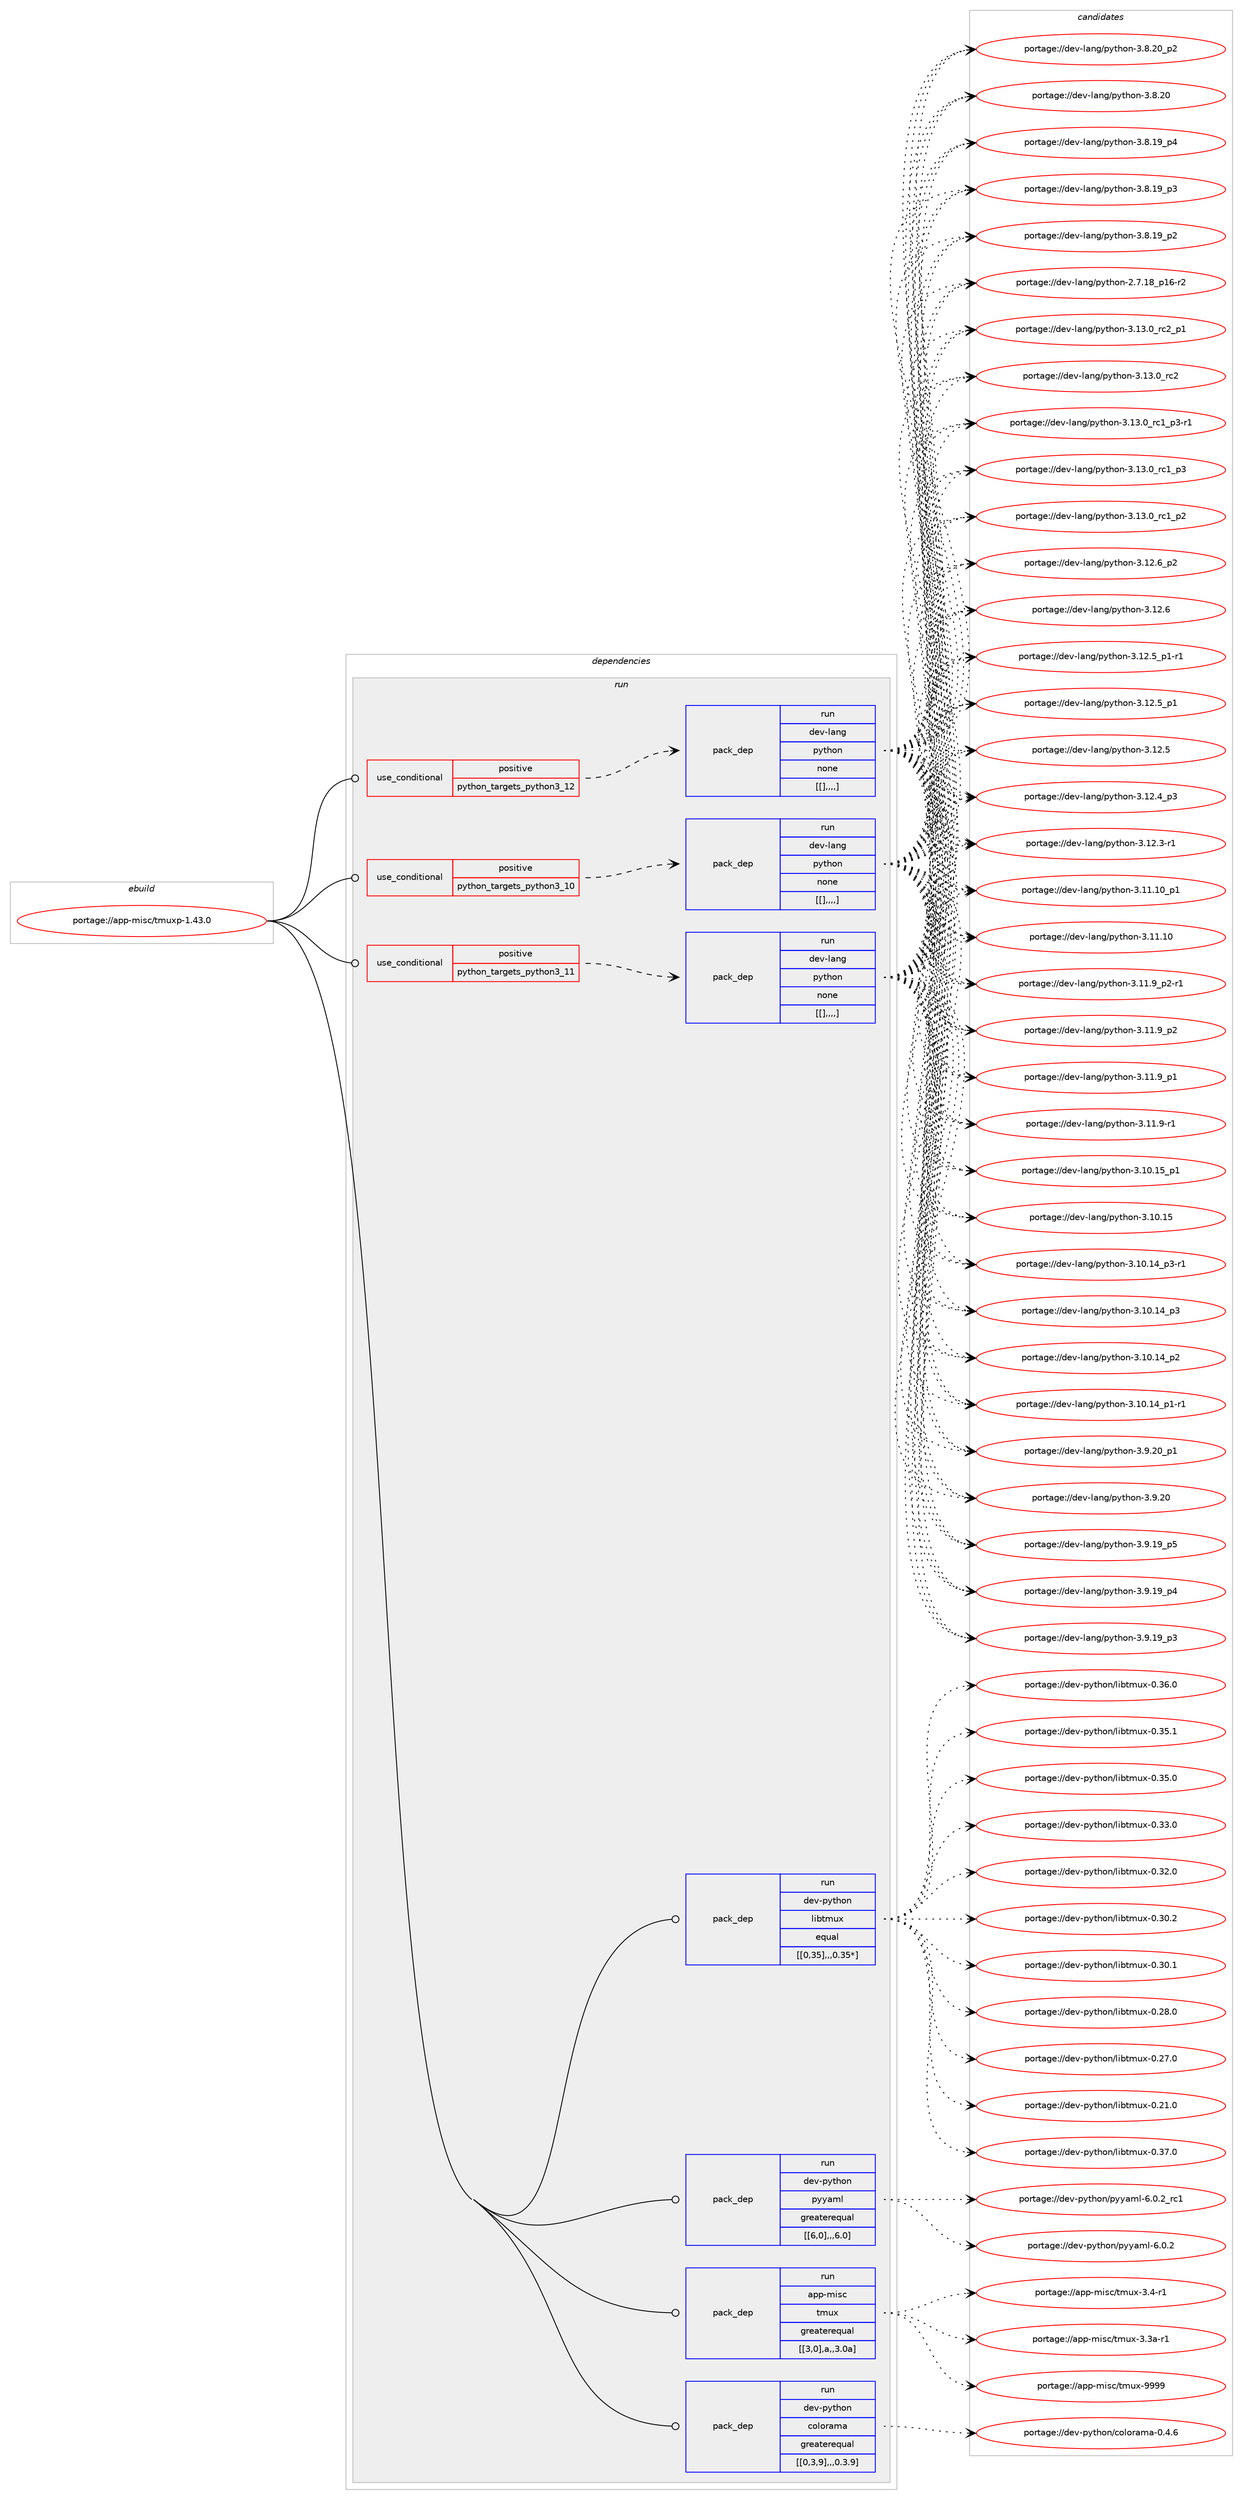 digraph prolog {

# *************
# Graph options
# *************

newrank=true;
concentrate=true;
compound=true;
graph [rankdir=LR,fontname=Helvetica,fontsize=10,ranksep=1.5];#, ranksep=2.5, nodesep=0.2];
edge  [arrowhead=vee];
node  [fontname=Helvetica,fontsize=10];

# **********
# The ebuild
# **********

subgraph cluster_leftcol {
color=gray;
label=<<i>ebuild</i>>;
id [label="portage://app-misc/tmuxp-1.43.0", color=red, width=4, href="../app-misc/tmuxp-1.43.0.svg"];
}

# ****************
# The dependencies
# ****************

subgraph cluster_midcol {
color=gray;
label=<<i>dependencies</i>>;
subgraph cluster_compile {
fillcolor="#eeeeee";
style=filled;
label=<<i>compile</i>>;
}
subgraph cluster_compileandrun {
fillcolor="#eeeeee";
style=filled;
label=<<i>compile and run</i>>;
}
subgraph cluster_run {
fillcolor="#eeeeee";
style=filled;
label=<<i>run</i>>;
subgraph cond13158 {
dependency44947 [label=<<TABLE BORDER="0" CELLBORDER="1" CELLSPACING="0" CELLPADDING="4"><TR><TD ROWSPAN="3" CELLPADDING="10">use_conditional</TD></TR><TR><TD>positive</TD></TR><TR><TD>python_targets_python3_10</TD></TR></TABLE>>, shape=none, color=red];
subgraph pack31389 {
dependency44948 [label=<<TABLE BORDER="0" CELLBORDER="1" CELLSPACING="0" CELLPADDING="4" WIDTH="220"><TR><TD ROWSPAN="6" CELLPADDING="30">pack_dep</TD></TR><TR><TD WIDTH="110">run</TD></TR><TR><TD>dev-lang</TD></TR><TR><TD>python</TD></TR><TR><TD>none</TD></TR><TR><TD>[[],,,,]</TD></TR></TABLE>>, shape=none, color=blue];
}
dependency44947:e -> dependency44948:w [weight=20,style="dashed",arrowhead="vee"];
}
id:e -> dependency44947:w [weight=20,style="solid",arrowhead="odot"];
subgraph cond13159 {
dependency44949 [label=<<TABLE BORDER="0" CELLBORDER="1" CELLSPACING="0" CELLPADDING="4"><TR><TD ROWSPAN="3" CELLPADDING="10">use_conditional</TD></TR><TR><TD>positive</TD></TR><TR><TD>python_targets_python3_11</TD></TR></TABLE>>, shape=none, color=red];
subgraph pack31390 {
dependency44950 [label=<<TABLE BORDER="0" CELLBORDER="1" CELLSPACING="0" CELLPADDING="4" WIDTH="220"><TR><TD ROWSPAN="6" CELLPADDING="30">pack_dep</TD></TR><TR><TD WIDTH="110">run</TD></TR><TR><TD>dev-lang</TD></TR><TR><TD>python</TD></TR><TR><TD>none</TD></TR><TR><TD>[[],,,,]</TD></TR></TABLE>>, shape=none, color=blue];
}
dependency44949:e -> dependency44950:w [weight=20,style="dashed",arrowhead="vee"];
}
id:e -> dependency44949:w [weight=20,style="solid",arrowhead="odot"];
subgraph cond13160 {
dependency44951 [label=<<TABLE BORDER="0" CELLBORDER="1" CELLSPACING="0" CELLPADDING="4"><TR><TD ROWSPAN="3" CELLPADDING="10">use_conditional</TD></TR><TR><TD>positive</TD></TR><TR><TD>python_targets_python3_12</TD></TR></TABLE>>, shape=none, color=red];
subgraph pack31391 {
dependency44952 [label=<<TABLE BORDER="0" CELLBORDER="1" CELLSPACING="0" CELLPADDING="4" WIDTH="220"><TR><TD ROWSPAN="6" CELLPADDING="30">pack_dep</TD></TR><TR><TD WIDTH="110">run</TD></TR><TR><TD>dev-lang</TD></TR><TR><TD>python</TD></TR><TR><TD>none</TD></TR><TR><TD>[[],,,,]</TD></TR></TABLE>>, shape=none, color=blue];
}
dependency44951:e -> dependency44952:w [weight=20,style="dashed",arrowhead="vee"];
}
id:e -> dependency44951:w [weight=20,style="solid",arrowhead="odot"];
subgraph pack31392 {
dependency44953 [label=<<TABLE BORDER="0" CELLBORDER="1" CELLSPACING="0" CELLPADDING="4" WIDTH="220"><TR><TD ROWSPAN="6" CELLPADDING="30">pack_dep</TD></TR><TR><TD WIDTH="110">run</TD></TR><TR><TD>app-misc</TD></TR><TR><TD>tmux</TD></TR><TR><TD>greaterequal</TD></TR><TR><TD>[[3,0],a,,3.0a]</TD></TR></TABLE>>, shape=none, color=blue];
}
id:e -> dependency44953:w [weight=20,style="solid",arrowhead="odot"];
subgraph pack31393 {
dependency44954 [label=<<TABLE BORDER="0" CELLBORDER="1" CELLSPACING="0" CELLPADDING="4" WIDTH="220"><TR><TD ROWSPAN="6" CELLPADDING="30">pack_dep</TD></TR><TR><TD WIDTH="110">run</TD></TR><TR><TD>dev-python</TD></TR><TR><TD>colorama</TD></TR><TR><TD>greaterequal</TD></TR><TR><TD>[[0,3,9],,,0.3.9]</TD></TR></TABLE>>, shape=none, color=blue];
}
id:e -> dependency44954:w [weight=20,style="solid",arrowhead="odot"];
subgraph pack31394 {
dependency44955 [label=<<TABLE BORDER="0" CELLBORDER="1" CELLSPACING="0" CELLPADDING="4" WIDTH="220"><TR><TD ROWSPAN="6" CELLPADDING="30">pack_dep</TD></TR><TR><TD WIDTH="110">run</TD></TR><TR><TD>dev-python</TD></TR><TR><TD>libtmux</TD></TR><TR><TD>equal</TD></TR><TR><TD>[[0,35],,,0.35*]</TD></TR></TABLE>>, shape=none, color=blue];
}
id:e -> dependency44955:w [weight=20,style="solid",arrowhead="odot"];
subgraph pack31395 {
dependency44956 [label=<<TABLE BORDER="0" CELLBORDER="1" CELLSPACING="0" CELLPADDING="4" WIDTH="220"><TR><TD ROWSPAN="6" CELLPADDING="30">pack_dep</TD></TR><TR><TD WIDTH="110">run</TD></TR><TR><TD>dev-python</TD></TR><TR><TD>pyyaml</TD></TR><TR><TD>greaterequal</TD></TR><TR><TD>[[6,0],,,6.0]</TD></TR></TABLE>>, shape=none, color=blue];
}
id:e -> dependency44956:w [weight=20,style="solid",arrowhead="odot"];
}
}

# **************
# The candidates
# **************

subgraph cluster_choices {
rank=same;
color=gray;
label=<<i>candidates</i>>;

subgraph choice31389 {
color=black;
nodesep=1;
choice100101118451089711010347112121116104111110455146495146489511499509511249 [label="portage://dev-lang/python-3.13.0_rc2_p1", color=red, width=4,href="../dev-lang/python-3.13.0_rc2_p1.svg"];
choice10010111845108971101034711212111610411111045514649514648951149950 [label="portage://dev-lang/python-3.13.0_rc2", color=red, width=4,href="../dev-lang/python-3.13.0_rc2.svg"];
choice1001011184510897110103471121211161041111104551464951464895114994995112514511449 [label="portage://dev-lang/python-3.13.0_rc1_p3-r1", color=red, width=4,href="../dev-lang/python-3.13.0_rc1_p3-r1.svg"];
choice100101118451089711010347112121116104111110455146495146489511499499511251 [label="portage://dev-lang/python-3.13.0_rc1_p3", color=red, width=4,href="../dev-lang/python-3.13.0_rc1_p3.svg"];
choice100101118451089711010347112121116104111110455146495146489511499499511250 [label="portage://dev-lang/python-3.13.0_rc1_p2", color=red, width=4,href="../dev-lang/python-3.13.0_rc1_p2.svg"];
choice100101118451089711010347112121116104111110455146495046549511250 [label="portage://dev-lang/python-3.12.6_p2", color=red, width=4,href="../dev-lang/python-3.12.6_p2.svg"];
choice10010111845108971101034711212111610411111045514649504654 [label="portage://dev-lang/python-3.12.6", color=red, width=4,href="../dev-lang/python-3.12.6.svg"];
choice1001011184510897110103471121211161041111104551464950465395112494511449 [label="portage://dev-lang/python-3.12.5_p1-r1", color=red, width=4,href="../dev-lang/python-3.12.5_p1-r1.svg"];
choice100101118451089711010347112121116104111110455146495046539511249 [label="portage://dev-lang/python-3.12.5_p1", color=red, width=4,href="../dev-lang/python-3.12.5_p1.svg"];
choice10010111845108971101034711212111610411111045514649504653 [label="portage://dev-lang/python-3.12.5", color=red, width=4,href="../dev-lang/python-3.12.5.svg"];
choice100101118451089711010347112121116104111110455146495046529511251 [label="portage://dev-lang/python-3.12.4_p3", color=red, width=4,href="../dev-lang/python-3.12.4_p3.svg"];
choice100101118451089711010347112121116104111110455146495046514511449 [label="portage://dev-lang/python-3.12.3-r1", color=red, width=4,href="../dev-lang/python-3.12.3-r1.svg"];
choice10010111845108971101034711212111610411111045514649494649489511249 [label="portage://dev-lang/python-3.11.10_p1", color=red, width=4,href="../dev-lang/python-3.11.10_p1.svg"];
choice1001011184510897110103471121211161041111104551464949464948 [label="portage://dev-lang/python-3.11.10", color=red, width=4,href="../dev-lang/python-3.11.10.svg"];
choice1001011184510897110103471121211161041111104551464949465795112504511449 [label="portage://dev-lang/python-3.11.9_p2-r1", color=red, width=4,href="../dev-lang/python-3.11.9_p2-r1.svg"];
choice100101118451089711010347112121116104111110455146494946579511250 [label="portage://dev-lang/python-3.11.9_p2", color=red, width=4,href="../dev-lang/python-3.11.9_p2.svg"];
choice100101118451089711010347112121116104111110455146494946579511249 [label="portage://dev-lang/python-3.11.9_p1", color=red, width=4,href="../dev-lang/python-3.11.9_p1.svg"];
choice100101118451089711010347112121116104111110455146494946574511449 [label="portage://dev-lang/python-3.11.9-r1", color=red, width=4,href="../dev-lang/python-3.11.9-r1.svg"];
choice10010111845108971101034711212111610411111045514649484649539511249 [label="portage://dev-lang/python-3.10.15_p1", color=red, width=4,href="../dev-lang/python-3.10.15_p1.svg"];
choice1001011184510897110103471121211161041111104551464948464953 [label="portage://dev-lang/python-3.10.15", color=red, width=4,href="../dev-lang/python-3.10.15.svg"];
choice100101118451089711010347112121116104111110455146494846495295112514511449 [label="portage://dev-lang/python-3.10.14_p3-r1", color=red, width=4,href="../dev-lang/python-3.10.14_p3-r1.svg"];
choice10010111845108971101034711212111610411111045514649484649529511251 [label="portage://dev-lang/python-3.10.14_p3", color=red, width=4,href="../dev-lang/python-3.10.14_p3.svg"];
choice10010111845108971101034711212111610411111045514649484649529511250 [label="portage://dev-lang/python-3.10.14_p2", color=red, width=4,href="../dev-lang/python-3.10.14_p2.svg"];
choice100101118451089711010347112121116104111110455146494846495295112494511449 [label="portage://dev-lang/python-3.10.14_p1-r1", color=red, width=4,href="../dev-lang/python-3.10.14_p1-r1.svg"];
choice100101118451089711010347112121116104111110455146574650489511249 [label="portage://dev-lang/python-3.9.20_p1", color=red, width=4,href="../dev-lang/python-3.9.20_p1.svg"];
choice10010111845108971101034711212111610411111045514657465048 [label="portage://dev-lang/python-3.9.20", color=red, width=4,href="../dev-lang/python-3.9.20.svg"];
choice100101118451089711010347112121116104111110455146574649579511253 [label="portage://dev-lang/python-3.9.19_p5", color=red, width=4,href="../dev-lang/python-3.9.19_p5.svg"];
choice100101118451089711010347112121116104111110455146574649579511252 [label="portage://dev-lang/python-3.9.19_p4", color=red, width=4,href="../dev-lang/python-3.9.19_p4.svg"];
choice100101118451089711010347112121116104111110455146574649579511251 [label="portage://dev-lang/python-3.9.19_p3", color=red, width=4,href="../dev-lang/python-3.9.19_p3.svg"];
choice100101118451089711010347112121116104111110455146564650489511250 [label="portage://dev-lang/python-3.8.20_p2", color=red, width=4,href="../dev-lang/python-3.8.20_p2.svg"];
choice10010111845108971101034711212111610411111045514656465048 [label="portage://dev-lang/python-3.8.20", color=red, width=4,href="../dev-lang/python-3.8.20.svg"];
choice100101118451089711010347112121116104111110455146564649579511252 [label="portage://dev-lang/python-3.8.19_p4", color=red, width=4,href="../dev-lang/python-3.8.19_p4.svg"];
choice100101118451089711010347112121116104111110455146564649579511251 [label="portage://dev-lang/python-3.8.19_p3", color=red, width=4,href="../dev-lang/python-3.8.19_p3.svg"];
choice100101118451089711010347112121116104111110455146564649579511250 [label="portage://dev-lang/python-3.8.19_p2", color=red, width=4,href="../dev-lang/python-3.8.19_p2.svg"];
choice100101118451089711010347112121116104111110455046554649569511249544511450 [label="portage://dev-lang/python-2.7.18_p16-r2", color=red, width=4,href="../dev-lang/python-2.7.18_p16-r2.svg"];
dependency44948:e -> choice100101118451089711010347112121116104111110455146495146489511499509511249:w [style=dotted,weight="100"];
dependency44948:e -> choice10010111845108971101034711212111610411111045514649514648951149950:w [style=dotted,weight="100"];
dependency44948:e -> choice1001011184510897110103471121211161041111104551464951464895114994995112514511449:w [style=dotted,weight="100"];
dependency44948:e -> choice100101118451089711010347112121116104111110455146495146489511499499511251:w [style=dotted,weight="100"];
dependency44948:e -> choice100101118451089711010347112121116104111110455146495146489511499499511250:w [style=dotted,weight="100"];
dependency44948:e -> choice100101118451089711010347112121116104111110455146495046549511250:w [style=dotted,weight="100"];
dependency44948:e -> choice10010111845108971101034711212111610411111045514649504654:w [style=dotted,weight="100"];
dependency44948:e -> choice1001011184510897110103471121211161041111104551464950465395112494511449:w [style=dotted,weight="100"];
dependency44948:e -> choice100101118451089711010347112121116104111110455146495046539511249:w [style=dotted,weight="100"];
dependency44948:e -> choice10010111845108971101034711212111610411111045514649504653:w [style=dotted,weight="100"];
dependency44948:e -> choice100101118451089711010347112121116104111110455146495046529511251:w [style=dotted,weight="100"];
dependency44948:e -> choice100101118451089711010347112121116104111110455146495046514511449:w [style=dotted,weight="100"];
dependency44948:e -> choice10010111845108971101034711212111610411111045514649494649489511249:w [style=dotted,weight="100"];
dependency44948:e -> choice1001011184510897110103471121211161041111104551464949464948:w [style=dotted,weight="100"];
dependency44948:e -> choice1001011184510897110103471121211161041111104551464949465795112504511449:w [style=dotted,weight="100"];
dependency44948:e -> choice100101118451089711010347112121116104111110455146494946579511250:w [style=dotted,weight="100"];
dependency44948:e -> choice100101118451089711010347112121116104111110455146494946579511249:w [style=dotted,weight="100"];
dependency44948:e -> choice100101118451089711010347112121116104111110455146494946574511449:w [style=dotted,weight="100"];
dependency44948:e -> choice10010111845108971101034711212111610411111045514649484649539511249:w [style=dotted,weight="100"];
dependency44948:e -> choice1001011184510897110103471121211161041111104551464948464953:w [style=dotted,weight="100"];
dependency44948:e -> choice100101118451089711010347112121116104111110455146494846495295112514511449:w [style=dotted,weight="100"];
dependency44948:e -> choice10010111845108971101034711212111610411111045514649484649529511251:w [style=dotted,weight="100"];
dependency44948:e -> choice10010111845108971101034711212111610411111045514649484649529511250:w [style=dotted,weight="100"];
dependency44948:e -> choice100101118451089711010347112121116104111110455146494846495295112494511449:w [style=dotted,weight="100"];
dependency44948:e -> choice100101118451089711010347112121116104111110455146574650489511249:w [style=dotted,weight="100"];
dependency44948:e -> choice10010111845108971101034711212111610411111045514657465048:w [style=dotted,weight="100"];
dependency44948:e -> choice100101118451089711010347112121116104111110455146574649579511253:w [style=dotted,weight="100"];
dependency44948:e -> choice100101118451089711010347112121116104111110455146574649579511252:w [style=dotted,weight="100"];
dependency44948:e -> choice100101118451089711010347112121116104111110455146574649579511251:w [style=dotted,weight="100"];
dependency44948:e -> choice100101118451089711010347112121116104111110455146564650489511250:w [style=dotted,weight="100"];
dependency44948:e -> choice10010111845108971101034711212111610411111045514656465048:w [style=dotted,weight="100"];
dependency44948:e -> choice100101118451089711010347112121116104111110455146564649579511252:w [style=dotted,weight="100"];
dependency44948:e -> choice100101118451089711010347112121116104111110455146564649579511251:w [style=dotted,weight="100"];
dependency44948:e -> choice100101118451089711010347112121116104111110455146564649579511250:w [style=dotted,weight="100"];
dependency44948:e -> choice100101118451089711010347112121116104111110455046554649569511249544511450:w [style=dotted,weight="100"];
}
subgraph choice31390 {
color=black;
nodesep=1;
choice100101118451089711010347112121116104111110455146495146489511499509511249 [label="portage://dev-lang/python-3.13.0_rc2_p1", color=red, width=4,href="../dev-lang/python-3.13.0_rc2_p1.svg"];
choice10010111845108971101034711212111610411111045514649514648951149950 [label="portage://dev-lang/python-3.13.0_rc2", color=red, width=4,href="../dev-lang/python-3.13.0_rc2.svg"];
choice1001011184510897110103471121211161041111104551464951464895114994995112514511449 [label="portage://dev-lang/python-3.13.0_rc1_p3-r1", color=red, width=4,href="../dev-lang/python-3.13.0_rc1_p3-r1.svg"];
choice100101118451089711010347112121116104111110455146495146489511499499511251 [label="portage://dev-lang/python-3.13.0_rc1_p3", color=red, width=4,href="../dev-lang/python-3.13.0_rc1_p3.svg"];
choice100101118451089711010347112121116104111110455146495146489511499499511250 [label="portage://dev-lang/python-3.13.0_rc1_p2", color=red, width=4,href="../dev-lang/python-3.13.0_rc1_p2.svg"];
choice100101118451089711010347112121116104111110455146495046549511250 [label="portage://dev-lang/python-3.12.6_p2", color=red, width=4,href="../dev-lang/python-3.12.6_p2.svg"];
choice10010111845108971101034711212111610411111045514649504654 [label="portage://dev-lang/python-3.12.6", color=red, width=4,href="../dev-lang/python-3.12.6.svg"];
choice1001011184510897110103471121211161041111104551464950465395112494511449 [label="portage://dev-lang/python-3.12.5_p1-r1", color=red, width=4,href="../dev-lang/python-3.12.5_p1-r1.svg"];
choice100101118451089711010347112121116104111110455146495046539511249 [label="portage://dev-lang/python-3.12.5_p1", color=red, width=4,href="../dev-lang/python-3.12.5_p1.svg"];
choice10010111845108971101034711212111610411111045514649504653 [label="portage://dev-lang/python-3.12.5", color=red, width=4,href="../dev-lang/python-3.12.5.svg"];
choice100101118451089711010347112121116104111110455146495046529511251 [label="portage://dev-lang/python-3.12.4_p3", color=red, width=4,href="../dev-lang/python-3.12.4_p3.svg"];
choice100101118451089711010347112121116104111110455146495046514511449 [label="portage://dev-lang/python-3.12.3-r1", color=red, width=4,href="../dev-lang/python-3.12.3-r1.svg"];
choice10010111845108971101034711212111610411111045514649494649489511249 [label="portage://dev-lang/python-3.11.10_p1", color=red, width=4,href="../dev-lang/python-3.11.10_p1.svg"];
choice1001011184510897110103471121211161041111104551464949464948 [label="portage://dev-lang/python-3.11.10", color=red, width=4,href="../dev-lang/python-3.11.10.svg"];
choice1001011184510897110103471121211161041111104551464949465795112504511449 [label="portage://dev-lang/python-3.11.9_p2-r1", color=red, width=4,href="../dev-lang/python-3.11.9_p2-r1.svg"];
choice100101118451089711010347112121116104111110455146494946579511250 [label="portage://dev-lang/python-3.11.9_p2", color=red, width=4,href="../dev-lang/python-3.11.9_p2.svg"];
choice100101118451089711010347112121116104111110455146494946579511249 [label="portage://dev-lang/python-3.11.9_p1", color=red, width=4,href="../dev-lang/python-3.11.9_p1.svg"];
choice100101118451089711010347112121116104111110455146494946574511449 [label="portage://dev-lang/python-3.11.9-r1", color=red, width=4,href="../dev-lang/python-3.11.9-r1.svg"];
choice10010111845108971101034711212111610411111045514649484649539511249 [label="portage://dev-lang/python-3.10.15_p1", color=red, width=4,href="../dev-lang/python-3.10.15_p1.svg"];
choice1001011184510897110103471121211161041111104551464948464953 [label="portage://dev-lang/python-3.10.15", color=red, width=4,href="../dev-lang/python-3.10.15.svg"];
choice100101118451089711010347112121116104111110455146494846495295112514511449 [label="portage://dev-lang/python-3.10.14_p3-r1", color=red, width=4,href="../dev-lang/python-3.10.14_p3-r1.svg"];
choice10010111845108971101034711212111610411111045514649484649529511251 [label="portage://dev-lang/python-3.10.14_p3", color=red, width=4,href="../dev-lang/python-3.10.14_p3.svg"];
choice10010111845108971101034711212111610411111045514649484649529511250 [label="portage://dev-lang/python-3.10.14_p2", color=red, width=4,href="../dev-lang/python-3.10.14_p2.svg"];
choice100101118451089711010347112121116104111110455146494846495295112494511449 [label="portage://dev-lang/python-3.10.14_p1-r1", color=red, width=4,href="../dev-lang/python-3.10.14_p1-r1.svg"];
choice100101118451089711010347112121116104111110455146574650489511249 [label="portage://dev-lang/python-3.9.20_p1", color=red, width=4,href="../dev-lang/python-3.9.20_p1.svg"];
choice10010111845108971101034711212111610411111045514657465048 [label="portage://dev-lang/python-3.9.20", color=red, width=4,href="../dev-lang/python-3.9.20.svg"];
choice100101118451089711010347112121116104111110455146574649579511253 [label="portage://dev-lang/python-3.9.19_p5", color=red, width=4,href="../dev-lang/python-3.9.19_p5.svg"];
choice100101118451089711010347112121116104111110455146574649579511252 [label="portage://dev-lang/python-3.9.19_p4", color=red, width=4,href="../dev-lang/python-3.9.19_p4.svg"];
choice100101118451089711010347112121116104111110455146574649579511251 [label="portage://dev-lang/python-3.9.19_p3", color=red, width=4,href="../dev-lang/python-3.9.19_p3.svg"];
choice100101118451089711010347112121116104111110455146564650489511250 [label="portage://dev-lang/python-3.8.20_p2", color=red, width=4,href="../dev-lang/python-3.8.20_p2.svg"];
choice10010111845108971101034711212111610411111045514656465048 [label="portage://dev-lang/python-3.8.20", color=red, width=4,href="../dev-lang/python-3.8.20.svg"];
choice100101118451089711010347112121116104111110455146564649579511252 [label="portage://dev-lang/python-3.8.19_p4", color=red, width=4,href="../dev-lang/python-3.8.19_p4.svg"];
choice100101118451089711010347112121116104111110455146564649579511251 [label="portage://dev-lang/python-3.8.19_p3", color=red, width=4,href="../dev-lang/python-3.8.19_p3.svg"];
choice100101118451089711010347112121116104111110455146564649579511250 [label="portage://dev-lang/python-3.8.19_p2", color=red, width=4,href="../dev-lang/python-3.8.19_p2.svg"];
choice100101118451089711010347112121116104111110455046554649569511249544511450 [label="portage://dev-lang/python-2.7.18_p16-r2", color=red, width=4,href="../dev-lang/python-2.7.18_p16-r2.svg"];
dependency44950:e -> choice100101118451089711010347112121116104111110455146495146489511499509511249:w [style=dotted,weight="100"];
dependency44950:e -> choice10010111845108971101034711212111610411111045514649514648951149950:w [style=dotted,weight="100"];
dependency44950:e -> choice1001011184510897110103471121211161041111104551464951464895114994995112514511449:w [style=dotted,weight="100"];
dependency44950:e -> choice100101118451089711010347112121116104111110455146495146489511499499511251:w [style=dotted,weight="100"];
dependency44950:e -> choice100101118451089711010347112121116104111110455146495146489511499499511250:w [style=dotted,weight="100"];
dependency44950:e -> choice100101118451089711010347112121116104111110455146495046549511250:w [style=dotted,weight="100"];
dependency44950:e -> choice10010111845108971101034711212111610411111045514649504654:w [style=dotted,weight="100"];
dependency44950:e -> choice1001011184510897110103471121211161041111104551464950465395112494511449:w [style=dotted,weight="100"];
dependency44950:e -> choice100101118451089711010347112121116104111110455146495046539511249:w [style=dotted,weight="100"];
dependency44950:e -> choice10010111845108971101034711212111610411111045514649504653:w [style=dotted,weight="100"];
dependency44950:e -> choice100101118451089711010347112121116104111110455146495046529511251:w [style=dotted,weight="100"];
dependency44950:e -> choice100101118451089711010347112121116104111110455146495046514511449:w [style=dotted,weight="100"];
dependency44950:e -> choice10010111845108971101034711212111610411111045514649494649489511249:w [style=dotted,weight="100"];
dependency44950:e -> choice1001011184510897110103471121211161041111104551464949464948:w [style=dotted,weight="100"];
dependency44950:e -> choice1001011184510897110103471121211161041111104551464949465795112504511449:w [style=dotted,weight="100"];
dependency44950:e -> choice100101118451089711010347112121116104111110455146494946579511250:w [style=dotted,weight="100"];
dependency44950:e -> choice100101118451089711010347112121116104111110455146494946579511249:w [style=dotted,weight="100"];
dependency44950:e -> choice100101118451089711010347112121116104111110455146494946574511449:w [style=dotted,weight="100"];
dependency44950:e -> choice10010111845108971101034711212111610411111045514649484649539511249:w [style=dotted,weight="100"];
dependency44950:e -> choice1001011184510897110103471121211161041111104551464948464953:w [style=dotted,weight="100"];
dependency44950:e -> choice100101118451089711010347112121116104111110455146494846495295112514511449:w [style=dotted,weight="100"];
dependency44950:e -> choice10010111845108971101034711212111610411111045514649484649529511251:w [style=dotted,weight="100"];
dependency44950:e -> choice10010111845108971101034711212111610411111045514649484649529511250:w [style=dotted,weight="100"];
dependency44950:e -> choice100101118451089711010347112121116104111110455146494846495295112494511449:w [style=dotted,weight="100"];
dependency44950:e -> choice100101118451089711010347112121116104111110455146574650489511249:w [style=dotted,weight="100"];
dependency44950:e -> choice10010111845108971101034711212111610411111045514657465048:w [style=dotted,weight="100"];
dependency44950:e -> choice100101118451089711010347112121116104111110455146574649579511253:w [style=dotted,weight="100"];
dependency44950:e -> choice100101118451089711010347112121116104111110455146574649579511252:w [style=dotted,weight="100"];
dependency44950:e -> choice100101118451089711010347112121116104111110455146574649579511251:w [style=dotted,weight="100"];
dependency44950:e -> choice100101118451089711010347112121116104111110455146564650489511250:w [style=dotted,weight="100"];
dependency44950:e -> choice10010111845108971101034711212111610411111045514656465048:w [style=dotted,weight="100"];
dependency44950:e -> choice100101118451089711010347112121116104111110455146564649579511252:w [style=dotted,weight="100"];
dependency44950:e -> choice100101118451089711010347112121116104111110455146564649579511251:w [style=dotted,weight="100"];
dependency44950:e -> choice100101118451089711010347112121116104111110455146564649579511250:w [style=dotted,weight="100"];
dependency44950:e -> choice100101118451089711010347112121116104111110455046554649569511249544511450:w [style=dotted,weight="100"];
}
subgraph choice31391 {
color=black;
nodesep=1;
choice100101118451089711010347112121116104111110455146495146489511499509511249 [label="portage://dev-lang/python-3.13.0_rc2_p1", color=red, width=4,href="../dev-lang/python-3.13.0_rc2_p1.svg"];
choice10010111845108971101034711212111610411111045514649514648951149950 [label="portage://dev-lang/python-3.13.0_rc2", color=red, width=4,href="../dev-lang/python-3.13.0_rc2.svg"];
choice1001011184510897110103471121211161041111104551464951464895114994995112514511449 [label="portage://dev-lang/python-3.13.0_rc1_p3-r1", color=red, width=4,href="../dev-lang/python-3.13.0_rc1_p3-r1.svg"];
choice100101118451089711010347112121116104111110455146495146489511499499511251 [label="portage://dev-lang/python-3.13.0_rc1_p3", color=red, width=4,href="../dev-lang/python-3.13.0_rc1_p3.svg"];
choice100101118451089711010347112121116104111110455146495146489511499499511250 [label="portage://dev-lang/python-3.13.0_rc1_p2", color=red, width=4,href="../dev-lang/python-3.13.0_rc1_p2.svg"];
choice100101118451089711010347112121116104111110455146495046549511250 [label="portage://dev-lang/python-3.12.6_p2", color=red, width=4,href="../dev-lang/python-3.12.6_p2.svg"];
choice10010111845108971101034711212111610411111045514649504654 [label="portage://dev-lang/python-3.12.6", color=red, width=4,href="../dev-lang/python-3.12.6.svg"];
choice1001011184510897110103471121211161041111104551464950465395112494511449 [label="portage://dev-lang/python-3.12.5_p1-r1", color=red, width=4,href="../dev-lang/python-3.12.5_p1-r1.svg"];
choice100101118451089711010347112121116104111110455146495046539511249 [label="portage://dev-lang/python-3.12.5_p1", color=red, width=4,href="../dev-lang/python-3.12.5_p1.svg"];
choice10010111845108971101034711212111610411111045514649504653 [label="portage://dev-lang/python-3.12.5", color=red, width=4,href="../dev-lang/python-3.12.5.svg"];
choice100101118451089711010347112121116104111110455146495046529511251 [label="portage://dev-lang/python-3.12.4_p3", color=red, width=4,href="../dev-lang/python-3.12.4_p3.svg"];
choice100101118451089711010347112121116104111110455146495046514511449 [label="portage://dev-lang/python-3.12.3-r1", color=red, width=4,href="../dev-lang/python-3.12.3-r1.svg"];
choice10010111845108971101034711212111610411111045514649494649489511249 [label="portage://dev-lang/python-3.11.10_p1", color=red, width=4,href="../dev-lang/python-3.11.10_p1.svg"];
choice1001011184510897110103471121211161041111104551464949464948 [label="portage://dev-lang/python-3.11.10", color=red, width=4,href="../dev-lang/python-3.11.10.svg"];
choice1001011184510897110103471121211161041111104551464949465795112504511449 [label="portage://dev-lang/python-3.11.9_p2-r1", color=red, width=4,href="../dev-lang/python-3.11.9_p2-r1.svg"];
choice100101118451089711010347112121116104111110455146494946579511250 [label="portage://dev-lang/python-3.11.9_p2", color=red, width=4,href="../dev-lang/python-3.11.9_p2.svg"];
choice100101118451089711010347112121116104111110455146494946579511249 [label="portage://dev-lang/python-3.11.9_p1", color=red, width=4,href="../dev-lang/python-3.11.9_p1.svg"];
choice100101118451089711010347112121116104111110455146494946574511449 [label="portage://dev-lang/python-3.11.9-r1", color=red, width=4,href="../dev-lang/python-3.11.9-r1.svg"];
choice10010111845108971101034711212111610411111045514649484649539511249 [label="portage://dev-lang/python-3.10.15_p1", color=red, width=4,href="../dev-lang/python-3.10.15_p1.svg"];
choice1001011184510897110103471121211161041111104551464948464953 [label="portage://dev-lang/python-3.10.15", color=red, width=4,href="../dev-lang/python-3.10.15.svg"];
choice100101118451089711010347112121116104111110455146494846495295112514511449 [label="portage://dev-lang/python-3.10.14_p3-r1", color=red, width=4,href="../dev-lang/python-3.10.14_p3-r1.svg"];
choice10010111845108971101034711212111610411111045514649484649529511251 [label="portage://dev-lang/python-3.10.14_p3", color=red, width=4,href="../dev-lang/python-3.10.14_p3.svg"];
choice10010111845108971101034711212111610411111045514649484649529511250 [label="portage://dev-lang/python-3.10.14_p2", color=red, width=4,href="../dev-lang/python-3.10.14_p2.svg"];
choice100101118451089711010347112121116104111110455146494846495295112494511449 [label="portage://dev-lang/python-3.10.14_p1-r1", color=red, width=4,href="../dev-lang/python-3.10.14_p1-r1.svg"];
choice100101118451089711010347112121116104111110455146574650489511249 [label="portage://dev-lang/python-3.9.20_p1", color=red, width=4,href="../dev-lang/python-3.9.20_p1.svg"];
choice10010111845108971101034711212111610411111045514657465048 [label="portage://dev-lang/python-3.9.20", color=red, width=4,href="../dev-lang/python-3.9.20.svg"];
choice100101118451089711010347112121116104111110455146574649579511253 [label="portage://dev-lang/python-3.9.19_p5", color=red, width=4,href="../dev-lang/python-3.9.19_p5.svg"];
choice100101118451089711010347112121116104111110455146574649579511252 [label="portage://dev-lang/python-3.9.19_p4", color=red, width=4,href="../dev-lang/python-3.9.19_p4.svg"];
choice100101118451089711010347112121116104111110455146574649579511251 [label="portage://dev-lang/python-3.9.19_p3", color=red, width=4,href="../dev-lang/python-3.9.19_p3.svg"];
choice100101118451089711010347112121116104111110455146564650489511250 [label="portage://dev-lang/python-3.8.20_p2", color=red, width=4,href="../dev-lang/python-3.8.20_p2.svg"];
choice10010111845108971101034711212111610411111045514656465048 [label="portage://dev-lang/python-3.8.20", color=red, width=4,href="../dev-lang/python-3.8.20.svg"];
choice100101118451089711010347112121116104111110455146564649579511252 [label="portage://dev-lang/python-3.8.19_p4", color=red, width=4,href="../dev-lang/python-3.8.19_p4.svg"];
choice100101118451089711010347112121116104111110455146564649579511251 [label="portage://dev-lang/python-3.8.19_p3", color=red, width=4,href="../dev-lang/python-3.8.19_p3.svg"];
choice100101118451089711010347112121116104111110455146564649579511250 [label="portage://dev-lang/python-3.8.19_p2", color=red, width=4,href="../dev-lang/python-3.8.19_p2.svg"];
choice100101118451089711010347112121116104111110455046554649569511249544511450 [label="portage://dev-lang/python-2.7.18_p16-r2", color=red, width=4,href="../dev-lang/python-2.7.18_p16-r2.svg"];
dependency44952:e -> choice100101118451089711010347112121116104111110455146495146489511499509511249:w [style=dotted,weight="100"];
dependency44952:e -> choice10010111845108971101034711212111610411111045514649514648951149950:w [style=dotted,weight="100"];
dependency44952:e -> choice1001011184510897110103471121211161041111104551464951464895114994995112514511449:w [style=dotted,weight="100"];
dependency44952:e -> choice100101118451089711010347112121116104111110455146495146489511499499511251:w [style=dotted,weight="100"];
dependency44952:e -> choice100101118451089711010347112121116104111110455146495146489511499499511250:w [style=dotted,weight="100"];
dependency44952:e -> choice100101118451089711010347112121116104111110455146495046549511250:w [style=dotted,weight="100"];
dependency44952:e -> choice10010111845108971101034711212111610411111045514649504654:w [style=dotted,weight="100"];
dependency44952:e -> choice1001011184510897110103471121211161041111104551464950465395112494511449:w [style=dotted,weight="100"];
dependency44952:e -> choice100101118451089711010347112121116104111110455146495046539511249:w [style=dotted,weight="100"];
dependency44952:e -> choice10010111845108971101034711212111610411111045514649504653:w [style=dotted,weight="100"];
dependency44952:e -> choice100101118451089711010347112121116104111110455146495046529511251:w [style=dotted,weight="100"];
dependency44952:e -> choice100101118451089711010347112121116104111110455146495046514511449:w [style=dotted,weight="100"];
dependency44952:e -> choice10010111845108971101034711212111610411111045514649494649489511249:w [style=dotted,weight="100"];
dependency44952:e -> choice1001011184510897110103471121211161041111104551464949464948:w [style=dotted,weight="100"];
dependency44952:e -> choice1001011184510897110103471121211161041111104551464949465795112504511449:w [style=dotted,weight="100"];
dependency44952:e -> choice100101118451089711010347112121116104111110455146494946579511250:w [style=dotted,weight="100"];
dependency44952:e -> choice100101118451089711010347112121116104111110455146494946579511249:w [style=dotted,weight="100"];
dependency44952:e -> choice100101118451089711010347112121116104111110455146494946574511449:w [style=dotted,weight="100"];
dependency44952:e -> choice10010111845108971101034711212111610411111045514649484649539511249:w [style=dotted,weight="100"];
dependency44952:e -> choice1001011184510897110103471121211161041111104551464948464953:w [style=dotted,weight="100"];
dependency44952:e -> choice100101118451089711010347112121116104111110455146494846495295112514511449:w [style=dotted,weight="100"];
dependency44952:e -> choice10010111845108971101034711212111610411111045514649484649529511251:w [style=dotted,weight="100"];
dependency44952:e -> choice10010111845108971101034711212111610411111045514649484649529511250:w [style=dotted,weight="100"];
dependency44952:e -> choice100101118451089711010347112121116104111110455146494846495295112494511449:w [style=dotted,weight="100"];
dependency44952:e -> choice100101118451089711010347112121116104111110455146574650489511249:w [style=dotted,weight="100"];
dependency44952:e -> choice10010111845108971101034711212111610411111045514657465048:w [style=dotted,weight="100"];
dependency44952:e -> choice100101118451089711010347112121116104111110455146574649579511253:w [style=dotted,weight="100"];
dependency44952:e -> choice100101118451089711010347112121116104111110455146574649579511252:w [style=dotted,weight="100"];
dependency44952:e -> choice100101118451089711010347112121116104111110455146574649579511251:w [style=dotted,weight="100"];
dependency44952:e -> choice100101118451089711010347112121116104111110455146564650489511250:w [style=dotted,weight="100"];
dependency44952:e -> choice10010111845108971101034711212111610411111045514656465048:w [style=dotted,weight="100"];
dependency44952:e -> choice100101118451089711010347112121116104111110455146564649579511252:w [style=dotted,weight="100"];
dependency44952:e -> choice100101118451089711010347112121116104111110455146564649579511251:w [style=dotted,weight="100"];
dependency44952:e -> choice100101118451089711010347112121116104111110455146564649579511250:w [style=dotted,weight="100"];
dependency44952:e -> choice100101118451089711010347112121116104111110455046554649569511249544511450:w [style=dotted,weight="100"];
}
subgraph choice31392 {
color=black;
nodesep=1;
choice971121124510910511599471161091171204557575757 [label="portage://app-misc/tmux-9999", color=red, width=4,href="../app-misc/tmux-9999.svg"];
choice97112112451091051159947116109117120455146524511449 [label="portage://app-misc/tmux-3.4-r1", color=red, width=4,href="../app-misc/tmux-3.4-r1.svg"];
choice9711211245109105115994711610911712045514651974511449 [label="portage://app-misc/tmux-3.3a-r1", color=red, width=4,href="../app-misc/tmux-3.3a-r1.svg"];
dependency44953:e -> choice971121124510910511599471161091171204557575757:w [style=dotted,weight="100"];
dependency44953:e -> choice97112112451091051159947116109117120455146524511449:w [style=dotted,weight="100"];
dependency44953:e -> choice9711211245109105115994711610911712045514651974511449:w [style=dotted,weight="100"];
}
subgraph choice31393 {
color=black;
nodesep=1;
choice1001011184511212111610411111047991111081111149710997454846524654 [label="portage://dev-python/colorama-0.4.6", color=red, width=4,href="../dev-python/colorama-0.4.6.svg"];
dependency44954:e -> choice1001011184511212111610411111047991111081111149710997454846524654:w [style=dotted,weight="100"];
}
subgraph choice31394 {
color=black;
nodesep=1;
choice10010111845112121116104111110471081059811610911712045484651554648 [label="portage://dev-python/libtmux-0.37.0", color=red, width=4,href="../dev-python/libtmux-0.37.0.svg"];
choice10010111845112121116104111110471081059811610911712045484651544648 [label="portage://dev-python/libtmux-0.36.0", color=red, width=4,href="../dev-python/libtmux-0.36.0.svg"];
choice10010111845112121116104111110471081059811610911712045484651534649 [label="portage://dev-python/libtmux-0.35.1", color=red, width=4,href="../dev-python/libtmux-0.35.1.svg"];
choice10010111845112121116104111110471081059811610911712045484651534648 [label="portage://dev-python/libtmux-0.35.0", color=red, width=4,href="../dev-python/libtmux-0.35.0.svg"];
choice10010111845112121116104111110471081059811610911712045484651514648 [label="portage://dev-python/libtmux-0.33.0", color=red, width=4,href="../dev-python/libtmux-0.33.0.svg"];
choice10010111845112121116104111110471081059811610911712045484651504648 [label="portage://dev-python/libtmux-0.32.0", color=red, width=4,href="../dev-python/libtmux-0.32.0.svg"];
choice10010111845112121116104111110471081059811610911712045484651484650 [label="portage://dev-python/libtmux-0.30.2", color=red, width=4,href="../dev-python/libtmux-0.30.2.svg"];
choice10010111845112121116104111110471081059811610911712045484651484649 [label="portage://dev-python/libtmux-0.30.1", color=red, width=4,href="../dev-python/libtmux-0.30.1.svg"];
choice10010111845112121116104111110471081059811610911712045484650564648 [label="portage://dev-python/libtmux-0.28.0", color=red, width=4,href="../dev-python/libtmux-0.28.0.svg"];
choice10010111845112121116104111110471081059811610911712045484650554648 [label="portage://dev-python/libtmux-0.27.0", color=red, width=4,href="../dev-python/libtmux-0.27.0.svg"];
choice10010111845112121116104111110471081059811610911712045484650494648 [label="portage://dev-python/libtmux-0.21.0", color=red, width=4,href="../dev-python/libtmux-0.21.0.svg"];
dependency44955:e -> choice10010111845112121116104111110471081059811610911712045484651554648:w [style=dotted,weight="100"];
dependency44955:e -> choice10010111845112121116104111110471081059811610911712045484651544648:w [style=dotted,weight="100"];
dependency44955:e -> choice10010111845112121116104111110471081059811610911712045484651534649:w [style=dotted,weight="100"];
dependency44955:e -> choice10010111845112121116104111110471081059811610911712045484651534648:w [style=dotted,weight="100"];
dependency44955:e -> choice10010111845112121116104111110471081059811610911712045484651514648:w [style=dotted,weight="100"];
dependency44955:e -> choice10010111845112121116104111110471081059811610911712045484651504648:w [style=dotted,weight="100"];
dependency44955:e -> choice10010111845112121116104111110471081059811610911712045484651484650:w [style=dotted,weight="100"];
dependency44955:e -> choice10010111845112121116104111110471081059811610911712045484651484649:w [style=dotted,weight="100"];
dependency44955:e -> choice10010111845112121116104111110471081059811610911712045484650564648:w [style=dotted,weight="100"];
dependency44955:e -> choice10010111845112121116104111110471081059811610911712045484650554648:w [style=dotted,weight="100"];
dependency44955:e -> choice10010111845112121116104111110471081059811610911712045484650494648:w [style=dotted,weight="100"];
}
subgraph choice31395 {
color=black;
nodesep=1;
choice100101118451121211161041111104711212112197109108455446484650951149949 [label="portage://dev-python/pyyaml-6.0.2_rc1", color=red, width=4,href="../dev-python/pyyaml-6.0.2_rc1.svg"];
choice100101118451121211161041111104711212112197109108455446484650 [label="portage://dev-python/pyyaml-6.0.2", color=red, width=4,href="../dev-python/pyyaml-6.0.2.svg"];
dependency44956:e -> choice100101118451121211161041111104711212112197109108455446484650951149949:w [style=dotted,weight="100"];
dependency44956:e -> choice100101118451121211161041111104711212112197109108455446484650:w [style=dotted,weight="100"];
}
}

}
